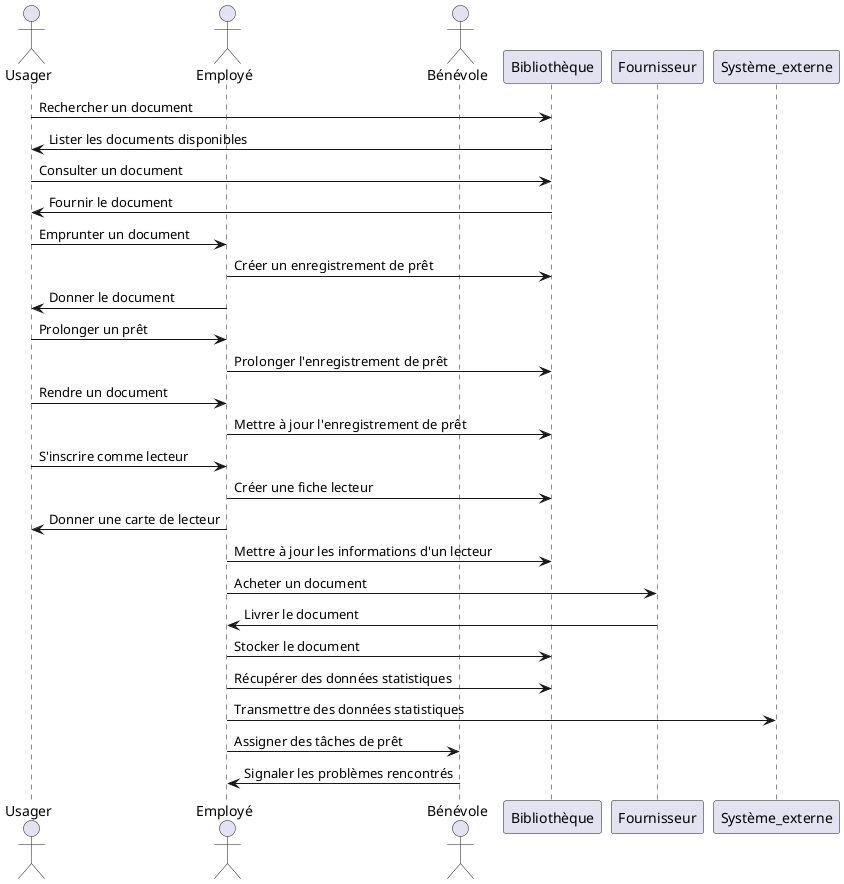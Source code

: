 @startuml

actor Usager
actor Employé
actor Bénévole

    Usager -> Bibliothèque : Rechercher un document
  Bibliothèque -> Usager : Lister les documents disponibles

  Usager -> Bibliothèque : Consulter un document
  Bibliothèque -> Usager : Fournir le document

  Usager -> Employé : Emprunter un document
  Employé -> Bibliothèque : Créer un enregistrement de prêt
  Employé -> Usager : Donner le document

  Usager -> Employé : Prolonger un prêt
  Employé -> Bibliothèque : Prolonger l'enregistrement de prêt

  Usager -> Employé : Rendre un document
  Employé -> Bibliothèque : Mettre à jour l'enregistrement de prêt

  Usager -> Employé : S'inscrire comme lecteur
  Employé -> Bibliothèque : Créer une fiche lecteur
  Employé -> Usager : Donner une carte de lecteur

  Employé -> Bibliothèque : Mettre à jour les informations d'un lecteur

  Employé -> Fournisseur : Acheter un document
  Fournisseur -> Employé : Livrer le document
  Employé -> Bibliothèque : Stocker le document

  Employé -> Bibliothèque : Récupérer des données statistiques
  Employé -> Système_externe : Transmettre des données statistiques

  Employé -> Bénévole : Assigner des tâches de prêt
  Bénévole -> Employé : Signaler les problèmes rencontrés
  
  @enduml